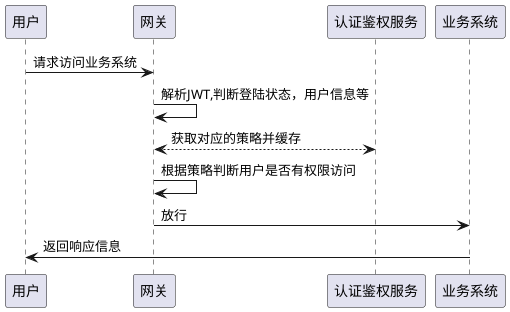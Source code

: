 
@startuml 时序图
用户 -> 网关: 请求访问业务系统
网关 -> 网关: 解析JWT,判断登陆状态，用户信息等
网关 <--> 认证鉴权服务: 获取对应的策略并缓存
网关 -> 网关: 根据策略判断用户是否有权限访问
网关 -> 业务系统: 放行
业务系统 -> 用户: 返回响应信息
@enduml